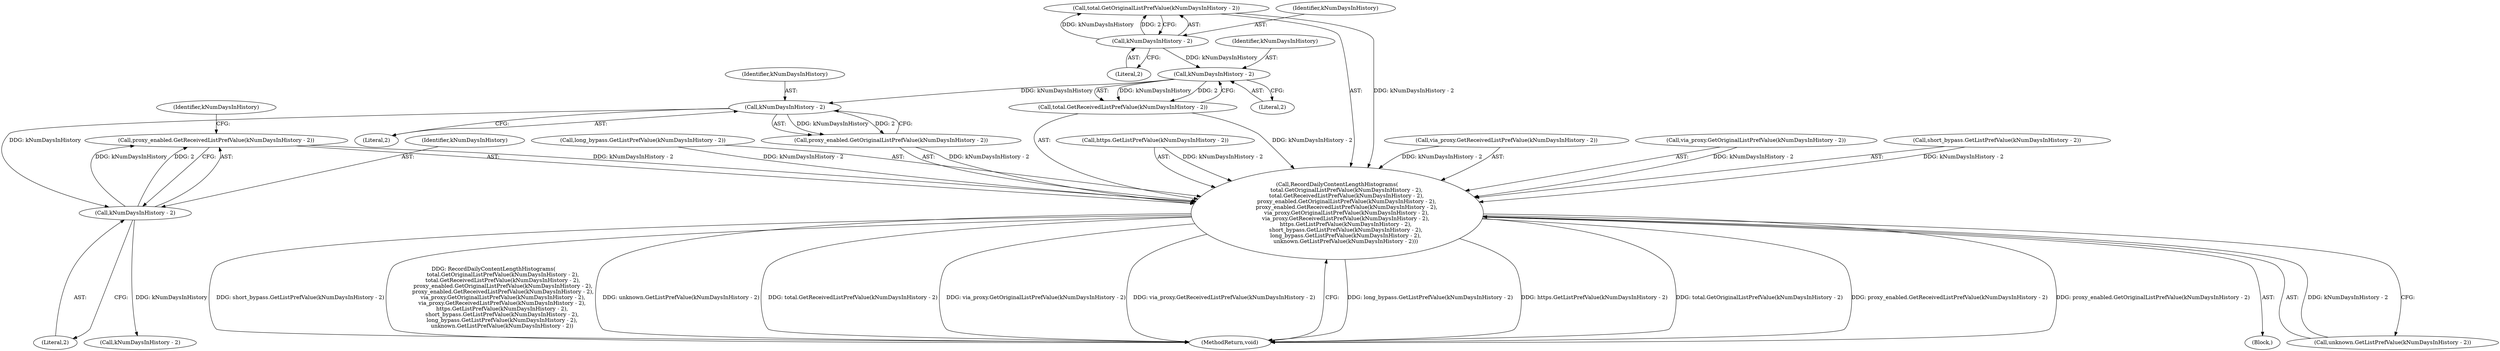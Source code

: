 digraph "0_Chrome_828eab2216a765dea92575c290421c115b8ad028_7@API" {
"1000239" [label="(Call,proxy_enabled.GetReceivedListPrefValue(kNumDaysInHistory - 2))"];
"1000240" [label="(Call,kNumDaysInHistory - 2)"];
"1000236" [label="(Call,kNumDaysInHistory - 2)"];
"1000232" [label="(Call,kNumDaysInHistory - 2)"];
"1000228" [label="(Call,kNumDaysInHistory - 2)"];
"1000226" [label="(Call,RecordDailyContentLengthHistograms(\n           total.GetOriginalListPrefValue(kNumDaysInHistory - 2),\n           total.GetReceivedListPrefValue(kNumDaysInHistory - 2),\n           proxy_enabled.GetOriginalListPrefValue(kNumDaysInHistory - 2),\n           proxy_enabled.GetReceivedListPrefValue(kNumDaysInHistory - 2),\n           via_proxy.GetOriginalListPrefValue(kNumDaysInHistory - 2),\n          via_proxy.GetReceivedListPrefValue(kNumDaysInHistory - 2),\n          https.GetListPrefValue(kNumDaysInHistory - 2),\n          short_bypass.GetListPrefValue(kNumDaysInHistory - 2),\n          long_bypass.GetListPrefValue(kNumDaysInHistory - 2),\n          unknown.GetListPrefValue(kNumDaysInHistory - 2)))"];
"1000242" [label="(Literal,2)"];
"1000241" [label="(Identifier,kNumDaysInHistory)"];
"1000232" [label="(Call,kNumDaysInHistory - 2)"];
"1000240" [label="(Call,kNumDaysInHistory - 2)"];
"1000235" [label="(Call,proxy_enabled.GetOriginalListPrefValue(kNumDaysInHistory - 2))"];
"1000233" [label="(Identifier,kNumDaysInHistory)"];
"1000236" [label="(Call,kNumDaysInHistory - 2)"];
"1000237" [label="(Identifier,kNumDaysInHistory)"];
"1000234" [label="(Literal,2)"];
"1000244" [label="(Call,kNumDaysInHistory - 2)"];
"1000247" [label="(Call,via_proxy.GetReceivedListPrefValue(kNumDaysInHistory - 2))"];
"1000245" [label="(Identifier,kNumDaysInHistory)"];
"1000226" [label="(Call,RecordDailyContentLengthHistograms(\n           total.GetOriginalListPrefValue(kNumDaysInHistory - 2),\n           total.GetReceivedListPrefValue(kNumDaysInHistory - 2),\n           proxy_enabled.GetOriginalListPrefValue(kNumDaysInHistory - 2),\n           proxy_enabled.GetReceivedListPrefValue(kNumDaysInHistory - 2),\n           via_proxy.GetOriginalListPrefValue(kNumDaysInHistory - 2),\n          via_proxy.GetReceivedListPrefValue(kNumDaysInHistory - 2),\n          https.GetListPrefValue(kNumDaysInHistory - 2),\n          short_bypass.GetListPrefValue(kNumDaysInHistory - 2),\n          long_bypass.GetListPrefValue(kNumDaysInHistory - 2),\n          unknown.GetListPrefValue(kNumDaysInHistory - 2)))"];
"1000230" [label="(Literal,2)"];
"1000243" [label="(Call,via_proxy.GetOriginalListPrefValue(kNumDaysInHistory - 2))"];
"1000255" [label="(Call,short_bypass.GetListPrefValue(kNumDaysInHistory - 2))"];
"1000227" [label="(Call,total.GetOriginalListPrefValue(kNumDaysInHistory - 2))"];
"1000229" [label="(Identifier,kNumDaysInHistory)"];
"1000225" [label="(Block,)"];
"1000263" [label="(Call,unknown.GetListPrefValue(kNumDaysInHistory - 2))"];
"1000259" [label="(Call,long_bypass.GetListPrefValue(kNumDaysInHistory - 2))"];
"1000267" [label="(MethodReturn,void)"];
"1000238" [label="(Literal,2)"];
"1000231" [label="(Call,total.GetReceivedListPrefValue(kNumDaysInHistory - 2))"];
"1000251" [label="(Call,https.GetListPrefValue(kNumDaysInHistory - 2))"];
"1000239" [label="(Call,proxy_enabled.GetReceivedListPrefValue(kNumDaysInHistory - 2))"];
"1000228" [label="(Call,kNumDaysInHistory - 2)"];
"1000239" -> "1000226"  [label="AST: "];
"1000239" -> "1000240"  [label="CFG: "];
"1000240" -> "1000239"  [label="AST: "];
"1000245" -> "1000239"  [label="CFG: "];
"1000239" -> "1000226"  [label="DDG: kNumDaysInHistory - 2"];
"1000240" -> "1000239"  [label="DDG: kNumDaysInHistory"];
"1000240" -> "1000239"  [label="DDG: 2"];
"1000240" -> "1000242"  [label="CFG: "];
"1000241" -> "1000240"  [label="AST: "];
"1000242" -> "1000240"  [label="AST: "];
"1000236" -> "1000240"  [label="DDG: kNumDaysInHistory"];
"1000240" -> "1000244"  [label="DDG: kNumDaysInHistory"];
"1000236" -> "1000235"  [label="AST: "];
"1000236" -> "1000238"  [label="CFG: "];
"1000237" -> "1000236"  [label="AST: "];
"1000238" -> "1000236"  [label="AST: "];
"1000235" -> "1000236"  [label="CFG: "];
"1000236" -> "1000235"  [label="DDG: kNumDaysInHistory"];
"1000236" -> "1000235"  [label="DDG: 2"];
"1000232" -> "1000236"  [label="DDG: kNumDaysInHistory"];
"1000232" -> "1000231"  [label="AST: "];
"1000232" -> "1000234"  [label="CFG: "];
"1000233" -> "1000232"  [label="AST: "];
"1000234" -> "1000232"  [label="AST: "];
"1000231" -> "1000232"  [label="CFG: "];
"1000232" -> "1000231"  [label="DDG: kNumDaysInHistory"];
"1000232" -> "1000231"  [label="DDG: 2"];
"1000228" -> "1000232"  [label="DDG: kNumDaysInHistory"];
"1000228" -> "1000227"  [label="AST: "];
"1000228" -> "1000230"  [label="CFG: "];
"1000229" -> "1000228"  [label="AST: "];
"1000230" -> "1000228"  [label="AST: "];
"1000227" -> "1000228"  [label="CFG: "];
"1000228" -> "1000227"  [label="DDG: kNumDaysInHistory"];
"1000228" -> "1000227"  [label="DDG: 2"];
"1000226" -> "1000225"  [label="AST: "];
"1000226" -> "1000263"  [label="CFG: "];
"1000227" -> "1000226"  [label="AST: "];
"1000231" -> "1000226"  [label="AST: "];
"1000235" -> "1000226"  [label="AST: "];
"1000243" -> "1000226"  [label="AST: "];
"1000247" -> "1000226"  [label="AST: "];
"1000251" -> "1000226"  [label="AST: "];
"1000255" -> "1000226"  [label="AST: "];
"1000259" -> "1000226"  [label="AST: "];
"1000263" -> "1000226"  [label="AST: "];
"1000267" -> "1000226"  [label="CFG: "];
"1000226" -> "1000267"  [label="DDG: long_bypass.GetListPrefValue(kNumDaysInHistory - 2)"];
"1000226" -> "1000267"  [label="DDG: https.GetListPrefValue(kNumDaysInHistory - 2)"];
"1000226" -> "1000267"  [label="DDG: total.GetOriginalListPrefValue(kNumDaysInHistory - 2)"];
"1000226" -> "1000267"  [label="DDG: proxy_enabled.GetReceivedListPrefValue(kNumDaysInHistory - 2)"];
"1000226" -> "1000267"  [label="DDG: proxy_enabled.GetOriginalListPrefValue(kNumDaysInHistory - 2)"];
"1000226" -> "1000267"  [label="DDG: short_bypass.GetListPrefValue(kNumDaysInHistory - 2)"];
"1000226" -> "1000267"  [label="DDG: RecordDailyContentLengthHistograms(\n           total.GetOriginalListPrefValue(kNumDaysInHistory - 2),\n           total.GetReceivedListPrefValue(kNumDaysInHistory - 2),\n           proxy_enabled.GetOriginalListPrefValue(kNumDaysInHistory - 2),\n           proxy_enabled.GetReceivedListPrefValue(kNumDaysInHistory - 2),\n           via_proxy.GetOriginalListPrefValue(kNumDaysInHistory - 2),\n          via_proxy.GetReceivedListPrefValue(kNumDaysInHistory - 2),\n          https.GetListPrefValue(kNumDaysInHistory - 2),\n          short_bypass.GetListPrefValue(kNumDaysInHistory - 2),\n          long_bypass.GetListPrefValue(kNumDaysInHistory - 2),\n          unknown.GetListPrefValue(kNumDaysInHistory - 2))"];
"1000226" -> "1000267"  [label="DDG: unknown.GetListPrefValue(kNumDaysInHistory - 2)"];
"1000226" -> "1000267"  [label="DDG: total.GetReceivedListPrefValue(kNumDaysInHistory - 2)"];
"1000226" -> "1000267"  [label="DDG: via_proxy.GetOriginalListPrefValue(kNumDaysInHistory - 2)"];
"1000226" -> "1000267"  [label="DDG: via_proxy.GetReceivedListPrefValue(kNumDaysInHistory - 2)"];
"1000227" -> "1000226"  [label="DDG: kNumDaysInHistory - 2"];
"1000231" -> "1000226"  [label="DDG: kNumDaysInHistory - 2"];
"1000235" -> "1000226"  [label="DDG: kNumDaysInHistory - 2"];
"1000243" -> "1000226"  [label="DDG: kNumDaysInHistory - 2"];
"1000247" -> "1000226"  [label="DDG: kNumDaysInHistory - 2"];
"1000251" -> "1000226"  [label="DDG: kNumDaysInHistory - 2"];
"1000255" -> "1000226"  [label="DDG: kNumDaysInHistory - 2"];
"1000259" -> "1000226"  [label="DDG: kNumDaysInHistory - 2"];
"1000263" -> "1000226"  [label="DDG: kNumDaysInHistory - 2"];
}
